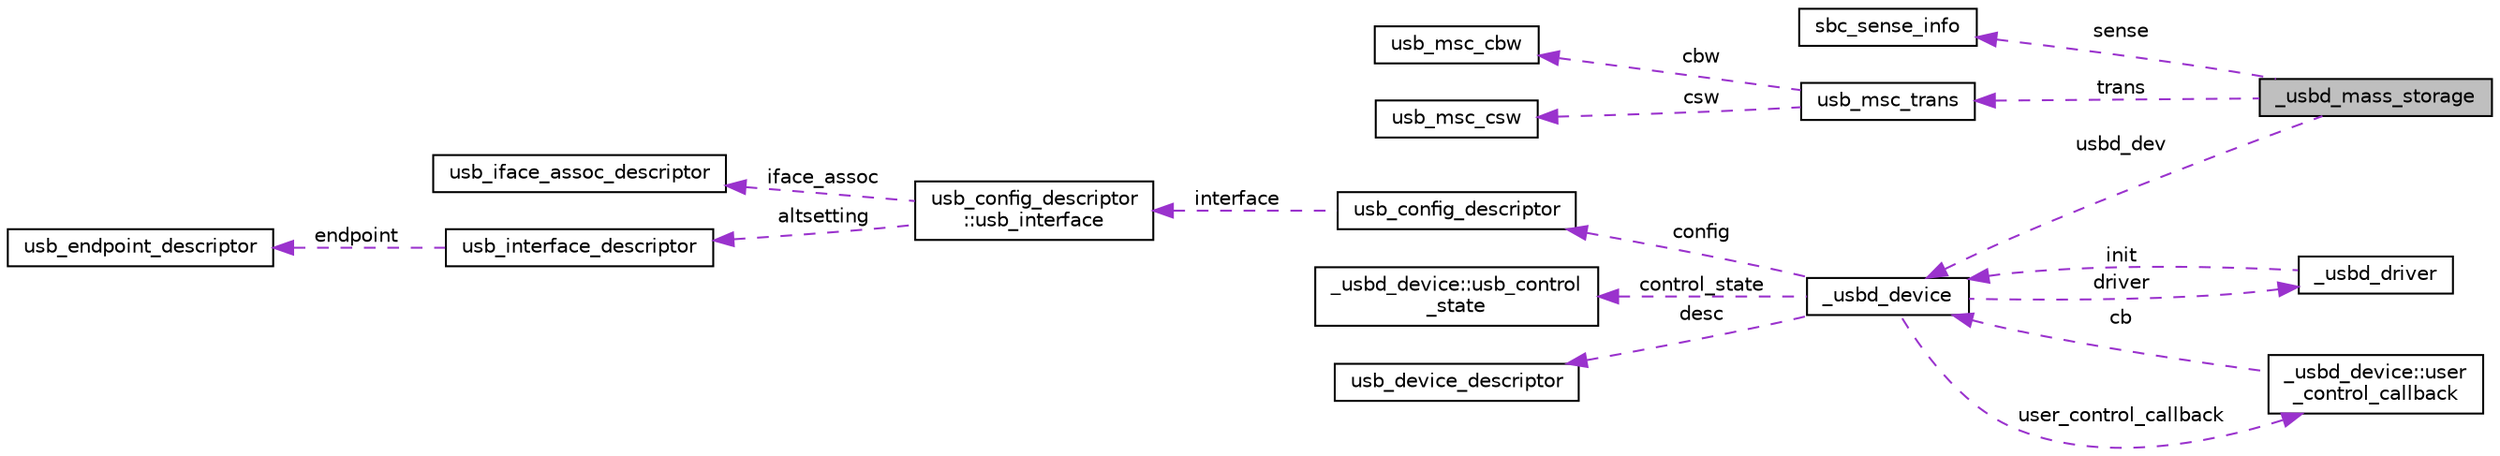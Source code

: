 digraph "_usbd_mass_storage"
{
  edge [fontname="Helvetica",fontsize="10",labelfontname="Helvetica",labelfontsize="10"];
  node [fontname="Helvetica",fontsize="10",shape=record];
  rankdir="LR";
  Node1 [label="_usbd_mass_storage",height=0.2,width=0.4,color="black", fillcolor="grey75", style="filled", fontcolor="black"];
  Node2 -> Node1 [dir="back",color="darkorchid3",fontsize="10",style="dashed",label=" sense" ,fontname="Helvetica"];
  Node2 [label="sbc_sense_info",height=0.2,width=0.4,color="black", fillcolor="white", style="filled",URL="$structsbc__sense__info.html"];
  Node3 -> Node1 [dir="back",color="darkorchid3",fontsize="10",style="dashed",label=" trans" ,fontname="Helvetica"];
  Node3 [label="usb_msc_trans",height=0.2,width=0.4,color="black", fillcolor="white", style="filled",URL="$structusb__msc__trans.html"];
  Node4 -> Node3 [dir="back",color="darkorchid3",fontsize="10",style="dashed",label=" cbw" ,fontname="Helvetica"];
  Node4 [label="usb_msc_cbw",height=0.2,width=0.4,color="black", fillcolor="white", style="filled",URL="$structusb__msc__cbw.html"];
  Node5 -> Node3 [dir="back",color="darkorchid3",fontsize="10",style="dashed",label=" csw" ,fontname="Helvetica"];
  Node5 [label="usb_msc_csw",height=0.2,width=0.4,color="black", fillcolor="white", style="filled",URL="$structusb__msc__csw.html"];
  Node6 -> Node1 [dir="back",color="darkorchid3",fontsize="10",style="dashed",label=" usbd_dev" ,fontname="Helvetica"];
  Node6 [label="_usbd_device",height=0.2,width=0.4,color="black", fillcolor="white", style="filled",URL="$struct__usbd__device.html",tooltip="Internal collection of device information. "];
  Node7 -> Node6 [dir="back",color="darkorchid3",fontsize="10",style="dashed",label=" config" ,fontname="Helvetica"];
  Node7 [label="usb_config_descriptor",height=0.2,width=0.4,color="black", fillcolor="white", style="filled",URL="$structusb__config__descriptor.html"];
  Node8 -> Node7 [dir="back",color="darkorchid3",fontsize="10",style="dashed",label=" interface" ,fontname="Helvetica"];
  Node8 [label="usb_config_descriptor\l::usb_interface",height=0.2,width=0.4,color="black", fillcolor="white", style="filled",URL="$structusb__config__descriptor_1_1usb__interface.html"];
  Node9 -> Node8 [dir="back",color="darkorchid3",fontsize="10",style="dashed",label=" iface_assoc" ,fontname="Helvetica"];
  Node9 [label="usb_iface_assoc_descriptor",height=0.2,width=0.4,color="black", fillcolor="white", style="filled",URL="$structusb__iface__assoc__descriptor.html"];
  Node10 -> Node8 [dir="back",color="darkorchid3",fontsize="10",style="dashed",label=" altsetting" ,fontname="Helvetica"];
  Node10 [label="usb_interface_descriptor",height=0.2,width=0.4,color="black", fillcolor="white", style="filled",URL="$structusb__interface__descriptor.html"];
  Node11 -> Node10 [dir="back",color="darkorchid3",fontsize="10",style="dashed",label=" endpoint" ,fontname="Helvetica"];
  Node11 [label="usb_endpoint_descriptor",height=0.2,width=0.4,color="black", fillcolor="white", style="filled",URL="$structusb__endpoint__descriptor.html"];
  Node12 -> Node6 [dir="back",color="darkorchid3",fontsize="10",style="dashed",label=" driver" ,fontname="Helvetica"];
  Node12 [label="_usbd_driver",height=0.2,width=0.4,color="black", fillcolor="white", style="filled",URL="$struct__usbd__driver.html"];
  Node6 -> Node12 [dir="back",color="darkorchid3",fontsize="10",style="dashed",label=" init" ,fontname="Helvetica"];
  Node13 -> Node6 [dir="back",color="darkorchid3",fontsize="10",style="dashed",label=" control_state" ,fontname="Helvetica"];
  Node13 [label="_usbd_device::usb_control\l_state",height=0.2,width=0.4,color="black", fillcolor="white", style="filled",URL="$struct__usbd__device_1_1usb__control__state.html"];
  Node14 -> Node6 [dir="back",color="darkorchid3",fontsize="10",style="dashed",label=" desc" ,fontname="Helvetica"];
  Node14 [label="usb_device_descriptor",height=0.2,width=0.4,color="black", fillcolor="white", style="filled",URL="$structusb__device__descriptor.html"];
  Node15 -> Node6 [dir="back",color="darkorchid3",fontsize="10",style="dashed",label=" user_control_callback" ,fontname="Helvetica"];
  Node15 [label="_usbd_device::user\l_control_callback",height=0.2,width=0.4,color="black", fillcolor="white", style="filled",URL="$struct__usbd__device_1_1user__control__callback.html"];
  Node6 -> Node15 [dir="back",color="darkorchid3",fontsize="10",style="dashed",label=" cb" ,fontname="Helvetica"];
}
